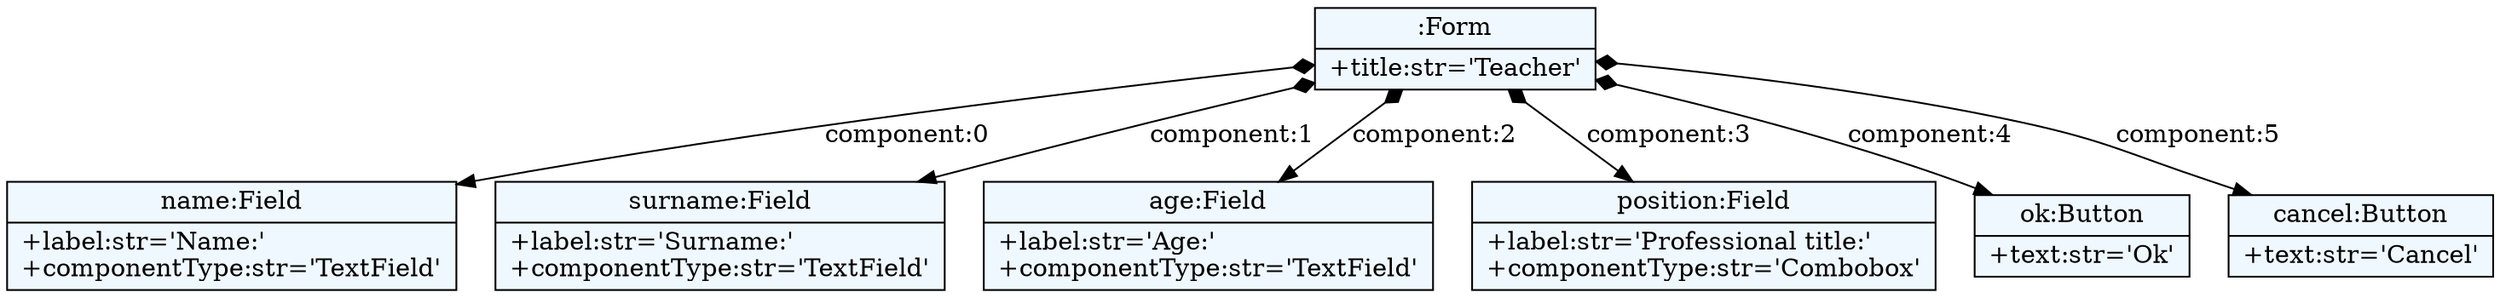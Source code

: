 
    digraph xtext {
    fontname = "Bitstream Vera Sans"
    fontsize = 8
    node[
        shape=record,
        style=filled,
        fillcolor=aliceblue
    ]
    nodesep = 0.3
    edge[dir=black,arrowtail=empty]


140283707084640 -> 140283707042224 [label="component:0" arrowtail=diamond dir=both]
140283707042224[label="{name:Field|+label:str='Name:'\l+componentType:str='TextField'\l}"]
140283707084640 -> 140283706865144 [label="component:1" arrowtail=diamond dir=both]
140283706865144[label="{surname:Field|+label:str='Surname:'\l+componentType:str='TextField'\l}"]
140283707084640 -> 140283707630368 [label="component:2" arrowtail=diamond dir=both]
140283707630368[label="{age:Field|+label:str='Age:'\l+componentType:str='TextField'\l}"]
140283707084640 -> 140283707630256 [label="component:3" arrowtail=diamond dir=both]
140283707630256[label="{position:Field|+label:str='Professional title:'\l+componentType:str='Combobox'\l}"]
140283707084640 -> 140283706606144 [label="component:4" arrowtail=diamond dir=both]
140283706606144[label="{ok:Button|+text:str='Ok'\l}"]
140283707084640 -> 140283706606200 [label="component:5" arrowtail=diamond dir=both]
140283706606200[label="{cancel:Button|+text:str='Cancel'\l}"]
140283707084640[label="{:Form|+title:str='Teacher'\l}"]

}
